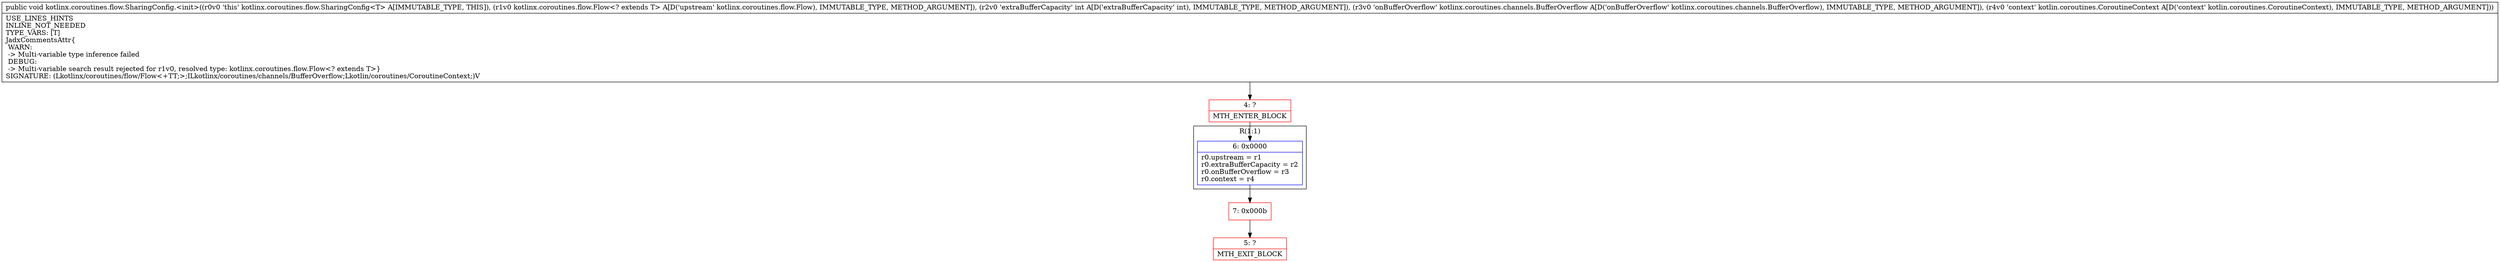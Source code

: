 digraph "CFG forkotlinx.coroutines.flow.SharingConfig.\<init\>(Lkotlinx\/coroutines\/flow\/Flow;ILkotlinx\/coroutines\/channels\/BufferOverflow;Lkotlin\/coroutines\/CoroutineContext;)V" {
subgraph cluster_Region_207380336 {
label = "R(1:1)";
node [shape=record,color=blue];
Node_6 [shape=record,label="{6\:\ 0x0000|r0.upstream = r1\lr0.extraBufferCapacity = r2\lr0.onBufferOverflow = r3\lr0.context = r4\l}"];
}
Node_4 [shape=record,color=red,label="{4\:\ ?|MTH_ENTER_BLOCK\l}"];
Node_7 [shape=record,color=red,label="{7\:\ 0x000b}"];
Node_5 [shape=record,color=red,label="{5\:\ ?|MTH_EXIT_BLOCK\l}"];
MethodNode[shape=record,label="{public void kotlinx.coroutines.flow.SharingConfig.\<init\>((r0v0 'this' kotlinx.coroutines.flow.SharingConfig\<T\> A[IMMUTABLE_TYPE, THIS]), (r1v0 kotlinx.coroutines.flow.Flow\<? extends T\> A[D('upstream' kotlinx.coroutines.flow.Flow), IMMUTABLE_TYPE, METHOD_ARGUMENT]), (r2v0 'extraBufferCapacity' int A[D('extraBufferCapacity' int), IMMUTABLE_TYPE, METHOD_ARGUMENT]), (r3v0 'onBufferOverflow' kotlinx.coroutines.channels.BufferOverflow A[D('onBufferOverflow' kotlinx.coroutines.channels.BufferOverflow), IMMUTABLE_TYPE, METHOD_ARGUMENT]), (r4v0 'context' kotlin.coroutines.CoroutineContext A[D('context' kotlin.coroutines.CoroutineContext), IMMUTABLE_TYPE, METHOD_ARGUMENT]))  | USE_LINES_HINTS\lINLINE_NOT_NEEDED\lTYPE_VARS: [T]\lJadxCommentsAttr\{\l WARN: \l \-\> Multi\-variable type inference failed\l DEBUG: \l \-\> Multi\-variable search result rejected for r1v0, resolved type: kotlinx.coroutines.flow.Flow\<? extends T\>\}\lSIGNATURE: (Lkotlinx\/coroutines\/flow\/Flow\<+TT;\>;ILkotlinx\/coroutines\/channels\/BufferOverflow;Lkotlin\/coroutines\/CoroutineContext;)V\l}"];
MethodNode -> Node_4;Node_6 -> Node_7;
Node_4 -> Node_6;
Node_7 -> Node_5;
}

